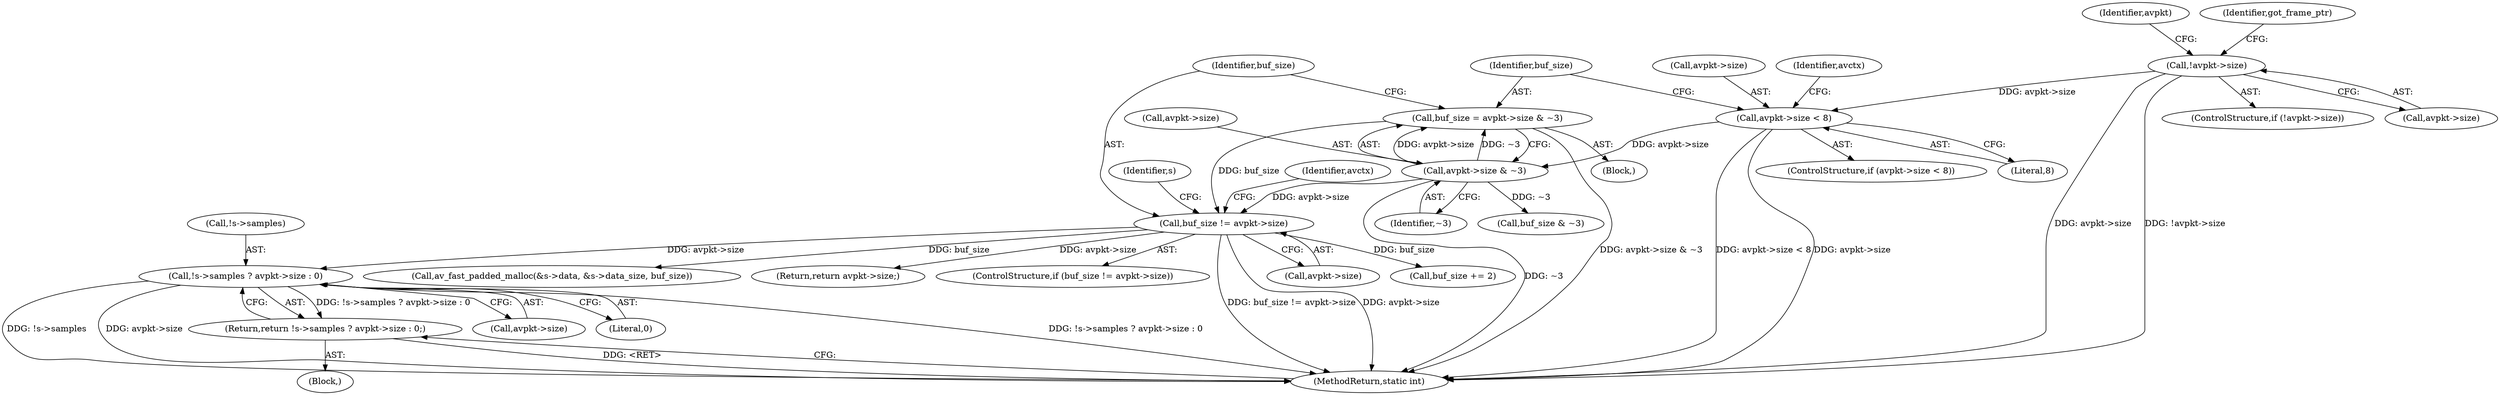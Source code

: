 digraph "0_FFmpeg_ba4beaf6149f7241c8bd85fe853318c2f6837ad0@pointer" {
"1000694" [label="(Call,!s->samples ? avpkt->size : 0)"];
"1000182" [label="(Call,buf_size != avpkt->size)"];
"1000174" [label="(Call,buf_size = avpkt->size & ~3)"];
"1000176" [label="(Call,avpkt->size & ~3)"];
"1000162" [label="(Call,avpkt->size < 8)"];
"1000150" [label="(Call,!avpkt->size)"];
"1000693" [label="(Return,return !s->samples ? avpkt->size : 0;)"];
"1000161" [label="(ControlStructure,if (avpkt->size < 8))"];
"1000177" [label="(Call,avpkt->size)"];
"1000694" [label="(Call,!s->samples ? avpkt->size : 0)"];
"1000703" [label="(MethodReturn,static int)"];
"1000150" [label="(Call,!avpkt->size)"];
"1000184" [label="(Call,avpkt->size)"];
"1000195" [label="(Identifier,s)"];
"1000693" [label="(Return,return !s->samples ? avpkt->size : 0;)"];
"1000166" [label="(Literal,8)"];
"1000182" [label="(Call,buf_size != avpkt->size)"];
"1000174" [label="(Call,buf_size = avpkt->size & ~3)"];
"1000164" [label="(Identifier,avpkt)"];
"1000695" [label="(Call,!s->samples)"];
"1000198" [label="(Call,buf_size += 2)"];
"1000699" [label="(Call,avpkt->size)"];
"1000162" [label="(Call,avpkt->size < 8)"];
"1000110" [label="(Block,)"];
"1000145" [label="(Block,)"];
"1000157" [label="(Identifier,got_frame_ptr)"];
"1000183" [label="(Identifier,buf_size)"];
"1000201" [label="(Call,av_fast_padded_malloc(&s->data, &s->data_size, buf_size))"];
"1000236" [label="(Call,buf_size & ~3)"];
"1000189" [label="(Identifier,avctx)"];
"1000176" [label="(Call,avpkt->size & ~3)"];
"1000405" [label="(Return,return avpkt->size;)"];
"1000175" [label="(Identifier,buf_size)"];
"1000180" [label="(Identifier,~3)"];
"1000163" [label="(Call,avpkt->size)"];
"1000149" [label="(ControlStructure,if (!avpkt->size))"];
"1000702" [label="(Literal,0)"];
"1000181" [label="(ControlStructure,if (buf_size != avpkt->size))"];
"1000151" [label="(Call,avpkt->size)"];
"1000169" [label="(Identifier,avctx)"];
"1000694" -> "1000693"  [label="AST: "];
"1000694" -> "1000699"  [label="CFG: "];
"1000694" -> "1000702"  [label="CFG: "];
"1000695" -> "1000694"  [label="AST: "];
"1000699" -> "1000694"  [label="AST: "];
"1000702" -> "1000694"  [label="AST: "];
"1000693" -> "1000694"  [label="CFG: "];
"1000694" -> "1000703"  [label="DDG: !s->samples"];
"1000694" -> "1000703"  [label="DDG: avpkt->size"];
"1000694" -> "1000703"  [label="DDG: !s->samples ? avpkt->size : 0"];
"1000694" -> "1000693"  [label="DDG: !s->samples ? avpkt->size : 0"];
"1000182" -> "1000694"  [label="DDG: avpkt->size"];
"1000182" -> "1000181"  [label="AST: "];
"1000182" -> "1000184"  [label="CFG: "];
"1000183" -> "1000182"  [label="AST: "];
"1000184" -> "1000182"  [label="AST: "];
"1000189" -> "1000182"  [label="CFG: "];
"1000195" -> "1000182"  [label="CFG: "];
"1000182" -> "1000703"  [label="DDG: buf_size != avpkt->size"];
"1000182" -> "1000703"  [label="DDG: avpkt->size"];
"1000174" -> "1000182"  [label="DDG: buf_size"];
"1000176" -> "1000182"  [label="DDG: avpkt->size"];
"1000182" -> "1000198"  [label="DDG: buf_size"];
"1000182" -> "1000201"  [label="DDG: buf_size"];
"1000182" -> "1000405"  [label="DDG: avpkt->size"];
"1000174" -> "1000145"  [label="AST: "];
"1000174" -> "1000176"  [label="CFG: "];
"1000175" -> "1000174"  [label="AST: "];
"1000176" -> "1000174"  [label="AST: "];
"1000183" -> "1000174"  [label="CFG: "];
"1000174" -> "1000703"  [label="DDG: avpkt->size & ~3"];
"1000176" -> "1000174"  [label="DDG: avpkt->size"];
"1000176" -> "1000174"  [label="DDG: ~3"];
"1000176" -> "1000180"  [label="CFG: "];
"1000177" -> "1000176"  [label="AST: "];
"1000180" -> "1000176"  [label="AST: "];
"1000176" -> "1000703"  [label="DDG: ~3"];
"1000162" -> "1000176"  [label="DDG: avpkt->size"];
"1000176" -> "1000236"  [label="DDG: ~3"];
"1000162" -> "1000161"  [label="AST: "];
"1000162" -> "1000166"  [label="CFG: "];
"1000163" -> "1000162"  [label="AST: "];
"1000166" -> "1000162"  [label="AST: "];
"1000169" -> "1000162"  [label="CFG: "];
"1000175" -> "1000162"  [label="CFG: "];
"1000162" -> "1000703"  [label="DDG: avpkt->size"];
"1000162" -> "1000703"  [label="DDG: avpkt->size < 8"];
"1000150" -> "1000162"  [label="DDG: avpkt->size"];
"1000150" -> "1000149"  [label="AST: "];
"1000150" -> "1000151"  [label="CFG: "];
"1000151" -> "1000150"  [label="AST: "];
"1000157" -> "1000150"  [label="CFG: "];
"1000164" -> "1000150"  [label="CFG: "];
"1000150" -> "1000703"  [label="DDG: avpkt->size"];
"1000150" -> "1000703"  [label="DDG: !avpkt->size"];
"1000693" -> "1000110"  [label="AST: "];
"1000703" -> "1000693"  [label="CFG: "];
"1000693" -> "1000703"  [label="DDG: <RET>"];
}
